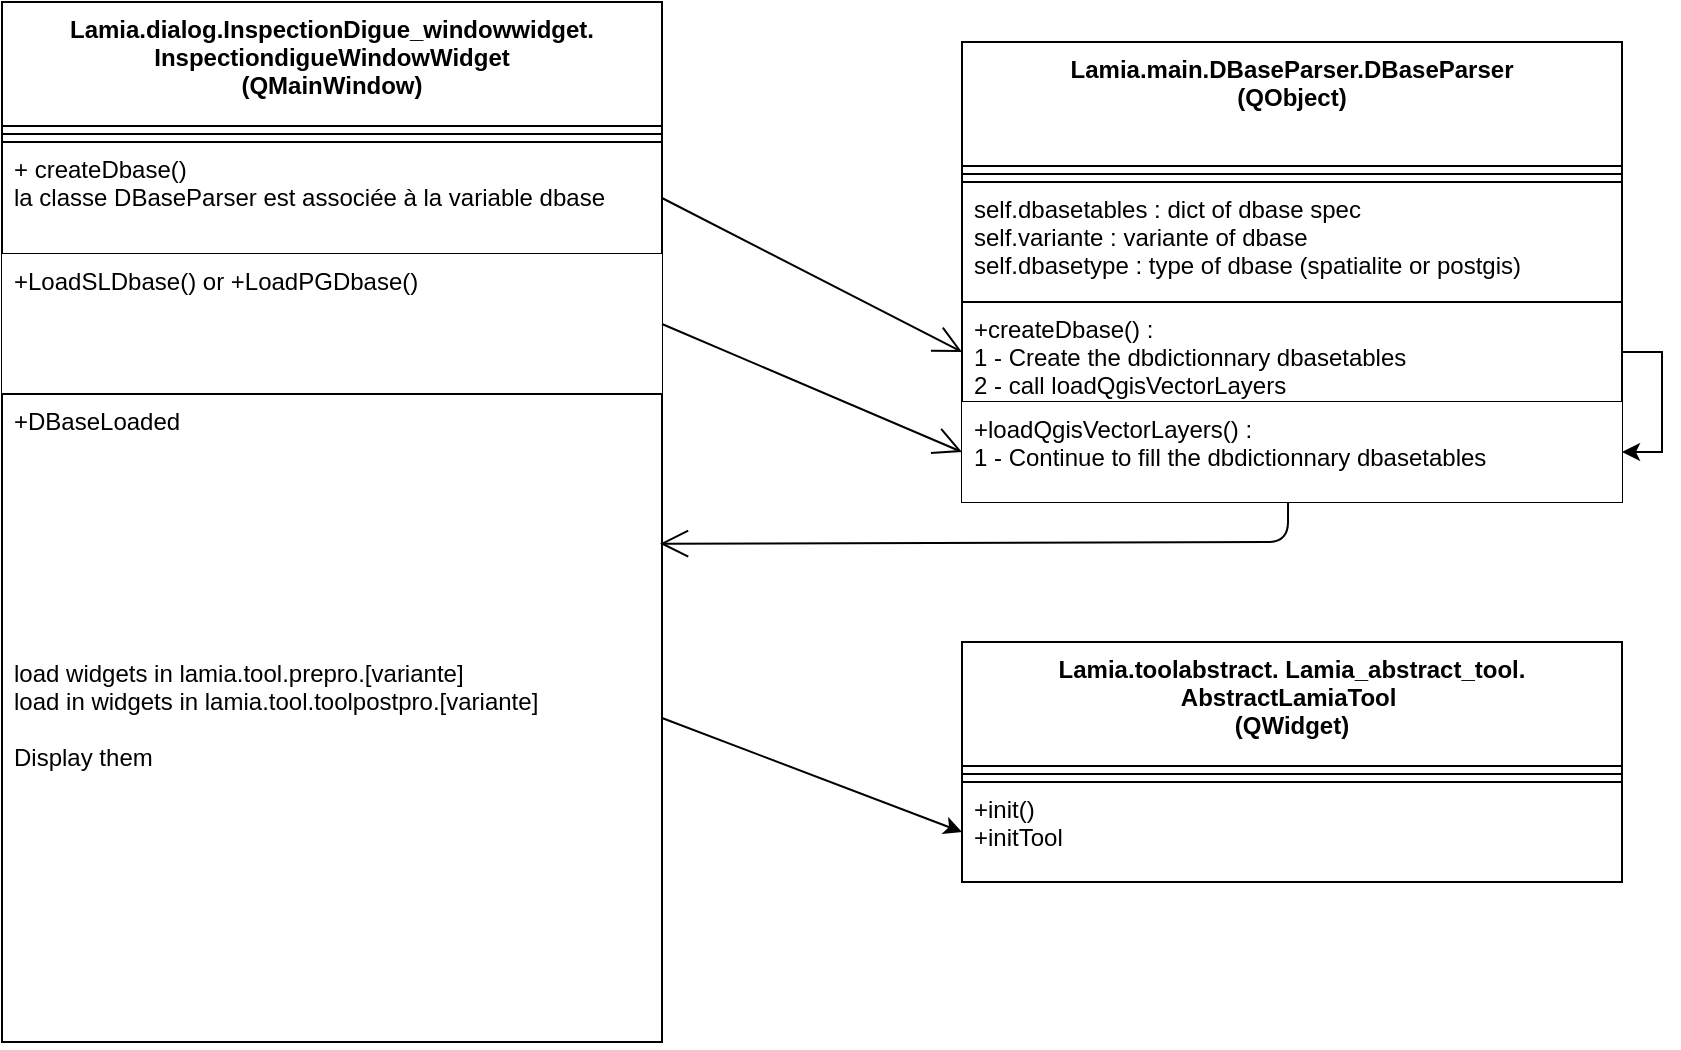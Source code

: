 <mxfile version="11.3.0" type="device" pages="3"><diagram id="ik0eYFzj_wuF2Z6kRXE1" name="General"><mxGraphModel dx="1072" dy="833" grid="1" gridSize="10" guides="1" tooltips="1" connect="1" arrows="1" fold="1" page="1" pageScale="1" pageWidth="1169" pageHeight="827" math="0" shadow="0"><root><mxCell id="0"/><mxCell id="1" parent="0"/><mxCell id="1d1U2Jbhax-rQc8BP4lt-5" value="Lamia.dialog.InspectionDigue_windowwidget.&#10;InspectiondigueWindowWidget&#10;(QMainWindow)" style="swimlane;fontStyle=1;align=center;verticalAlign=top;childLayout=stackLayout;horizontal=1;startSize=62;horizontalStack=0;resizeParent=1;resizeParentMax=0;resizeLast=0;collapsible=1;marginBottom=0;fillColor=#ffffff;" vertex="1" parent="1"><mxGeometry x="50" y="30" width="330" height="520" as="geometry"/></mxCell><mxCell id="1d1U2Jbhax-rQc8BP4lt-7" value="" style="line;strokeWidth=1;fillColor=none;align=left;verticalAlign=middle;spacingTop=-1;spacingLeft=3;spacingRight=3;rotatable=0;labelPosition=right;points=[];portConstraint=eastwest;" vertex="1" parent="1d1U2Jbhax-rQc8BP4lt-5"><mxGeometry y="62" width="330" height="8" as="geometry"/></mxCell><mxCell id="1d1U2Jbhax-rQc8BP4lt-8" value="+ createDbase()&#10;la classe DBaseParser est associée à la variable dbase" style="text;strokeColor=#000000;fillColor=#ffffff;align=left;verticalAlign=top;spacingLeft=4;spacingRight=4;overflow=hidden;rotatable=0;points=[[0,0.5],[1,0.5]];portConstraint=eastwest;rounded=0;" vertex="1" parent="1d1U2Jbhax-rQc8BP4lt-5"><mxGeometry y="70" width="330" height="56" as="geometry"/></mxCell><mxCell id="1d1U2Jbhax-rQc8BP4lt-17" value="+LoadSLDbase() or +LoadPGDbase()" style="text;strokeColor=none;fillColor=#ffffff;align=left;verticalAlign=top;spacingLeft=4;spacingRight=4;overflow=hidden;rotatable=0;points=[[0,0.5],[1,0.5]];portConstraint=eastwest;" vertex="1" parent="1d1U2Jbhax-rQc8BP4lt-5"><mxGeometry y="126" width="330" height="70" as="geometry"/></mxCell><mxCell id="1d1U2Jbhax-rQc8BP4lt-24" value="+DBaseLoaded&#10;&#10;&#10;&#10;&#10;&#10;&#10;&#10;&#10;load widgets in lamia.tool.prepro.[variante]&#10;load in widgets in lamia.tool.toolpostpro.[variante]&#10;&#10;Display them&#10; " style="text;strokeColor=#000000;fillColor=#ffffff;align=left;verticalAlign=top;spacingLeft=4;spacingRight=4;overflow=hidden;rotatable=0;points=[[0,0.5],[1,0.5]];portConstraint=eastwest;" vertex="1" parent="1d1U2Jbhax-rQc8BP4lt-5"><mxGeometry y="196" width="330" height="324" as="geometry"/></mxCell><mxCell id="1d1U2Jbhax-rQc8BP4lt-9" value="Lamia.main.DBaseParser.DBaseParser&#10;(QObject)" style="swimlane;fontStyle=1;align=center;verticalAlign=top;childLayout=stackLayout;horizontal=1;startSize=62;horizontalStack=0;resizeParent=1;resizeParentMax=0;resizeLast=0;collapsible=1;marginBottom=0;fillColor=#ffffff;" vertex="1" parent="1"><mxGeometry x="530" y="50" width="330" height="230" as="geometry"/></mxCell><mxCell id="1d1U2Jbhax-rQc8BP4lt-11" value="" style="line;strokeWidth=1;fillColor=none;align=left;verticalAlign=middle;spacingTop=-1;spacingLeft=3;spacingRight=3;rotatable=0;labelPosition=right;points=[];portConstraint=eastwest;" vertex="1" parent="1d1U2Jbhax-rQc8BP4lt-9"><mxGeometry y="62" width="330" height="8" as="geometry"/></mxCell><mxCell id="1d1U2Jbhax-rQc8BP4lt-12" value="self.dbasetables : dict of dbase spec&#10;self.variante : variante of dbase&#10;self.dbasetype : type of dbase (spatialite or postgis)" style="text;strokeColor=#000000;fillColor=#ffffff;align=left;verticalAlign=top;spacingLeft=4;spacingRight=4;overflow=hidden;rotatable=0;points=[[0,0.5],[1,0.5]];portConstraint=eastwest;" vertex="1" parent="1d1U2Jbhax-rQc8BP4lt-9"><mxGeometry y="70" width="330" height="60" as="geometry"/></mxCell><mxCell id="1d1U2Jbhax-rQc8BP4lt-22" style="edgeStyle=orthogonalEdgeStyle;rounded=0;orthogonalLoop=1;jettySize=auto;html=1;exitX=1;exitY=0.5;exitDx=0;exitDy=0;entryX=1;entryY=0.5;entryDx=0;entryDy=0;" edge="1" parent="1d1U2Jbhax-rQc8BP4lt-9" source="1d1U2Jbhax-rQc8BP4lt-18" target="1d1U2Jbhax-rQc8BP4lt-19"><mxGeometry relative="1" as="geometry"/></mxCell><mxCell id="1d1U2Jbhax-rQc8BP4lt-18" value="+createDbase() :&#10;1 - Create the dbdictionnary dbasetables &#10;2 - call loadQgisVectorLayers&#10;&#10;" style="text;strokeColor=#000000;fillColor=#ffffff;align=left;verticalAlign=top;spacingLeft=4;spacingRight=4;overflow=hidden;rotatable=0;points=[[0,0.5],[1,0.5]];portConstraint=eastwest;" vertex="1" parent="1d1U2Jbhax-rQc8BP4lt-9"><mxGeometry y="130" width="330" height="50" as="geometry"/></mxCell><mxCell id="1d1U2Jbhax-rQc8BP4lt-19" value="+loadQgisVectorLayers() :&#10;1 - Continue to fill the dbdictionnary dbasetables &#10;&#10;" style="text;strokeColor=none;fillColor=#ffffff;align=left;verticalAlign=top;spacingLeft=4;spacingRight=4;overflow=hidden;rotatable=0;points=[[0,0.5],[1,0.5]];portConstraint=eastwest;" vertex="1" parent="1d1U2Jbhax-rQc8BP4lt-9"><mxGeometry y="180" width="330" height="50" as="geometry"/></mxCell><mxCell id="1d1U2Jbhax-rQc8BP4lt-20" value="" style="endArrow=open;endFill=1;endSize=12;html=1;exitX=1;exitY=0.5;exitDx=0;exitDy=0;entryX=0;entryY=0.5;entryDx=0;entryDy=0;" edge="1" parent="1" source="1d1U2Jbhax-rQc8BP4lt-8" target="1d1U2Jbhax-rQc8BP4lt-18"><mxGeometry width="160" relative="1" as="geometry"><mxPoint x="50" y="290" as="sourcePoint"/><mxPoint x="210" y="290" as="targetPoint"/></mxGeometry></mxCell><mxCell id="1d1U2Jbhax-rQc8BP4lt-27" value="" style="endArrow=open;endFill=1;endSize=12;html=1;exitX=0.494;exitY=1;exitDx=0;exitDy=0;entryX=0.997;entryY=0.231;entryDx=0;entryDy=0;entryPerimeter=0;exitPerimeter=0;" edge="1" parent="1" source="1d1U2Jbhax-rQc8BP4lt-19" target="1d1U2Jbhax-rQc8BP4lt-24"><mxGeometry width="160" relative="1" as="geometry"><mxPoint x="50" y="400" as="sourcePoint"/><mxPoint x="210" y="400" as="targetPoint"/><Array as="points"><mxPoint x="693" y="300"/></Array></mxGeometry></mxCell><mxCell id="1d1U2Jbhax-rQc8BP4lt-28" value="" style="endArrow=open;endFill=1;endSize=12;html=1;exitX=1;exitY=0.5;exitDx=0;exitDy=0;" edge="1" parent="1" source="1d1U2Jbhax-rQc8BP4lt-17"><mxGeometry width="160" relative="1" as="geometry"><mxPoint x="390" y="222" as="sourcePoint"/><mxPoint x="530" y="255" as="targetPoint"/></mxGeometry></mxCell><mxCell id="XNCs8tLn56OIj0CFqGYd-1" value="Lamia.toolabstract. Lamia_abstract_tool.&#10;AbstractLamiaTool &#10;(QWidget)" style="swimlane;fontStyle=1;align=center;verticalAlign=top;childLayout=stackLayout;horizontal=1;startSize=62;horizontalStack=0;resizeParent=1;resizeParentMax=0;resizeLast=0;collapsible=1;marginBottom=0;fillColor=#ffffff;" vertex="1" parent="1"><mxGeometry x="530" y="350" width="330" height="120" as="geometry"><mxRectangle x="530" y="320" width="410" height="62" as="alternateBounds"/></mxGeometry></mxCell><mxCell id="XNCs8tLn56OIj0CFqGYd-2" value="" style="line;strokeWidth=1;fillColor=none;align=left;verticalAlign=middle;spacingTop=-1;spacingLeft=3;spacingRight=3;rotatable=0;labelPosition=right;points=[];portConstraint=eastwest;" vertex="1" parent="XNCs8tLn56OIj0CFqGYd-1"><mxGeometry y="62" width="330" height="8" as="geometry"/></mxCell><mxCell id="XNCs8tLn56OIj0CFqGYd-5" value="+init()&#10;+initTool&#10;&#10;" style="text;strokeColor=#000000;fillColor=#ffffff;align=left;verticalAlign=top;spacingLeft=4;spacingRight=4;overflow=hidden;rotatable=0;points=[[0,0.5],[1,0.5]];portConstraint=eastwest;" vertex="1" parent="XNCs8tLn56OIj0CFqGYd-1"><mxGeometry y="70" width="330" height="50" as="geometry"/></mxCell><mxCell id="XNCs8tLn56OIj0CFqGYd-7" value="" style="endArrow=classic;html=1;exitX=1;exitY=0.5;exitDx=0;exitDy=0;entryX=0;entryY=0.5;entryDx=0;entryDy=0;" edge="1" parent="1" source="1d1U2Jbhax-rQc8BP4lt-24" target="XNCs8tLn56OIj0CFqGYd-5"><mxGeometry width="50" height="50" relative="1" as="geometry"><mxPoint x="50" y="620" as="sourcePoint"/><mxPoint x="440" y="600" as="targetPoint"/></mxGeometry></mxCell></root></mxGraphModel></diagram><diagram id="BBwHRiUCMdceihMugIpf" name="Général2"><mxGraphModel dx="1531" dy="1190" grid="1" gridSize="10" guides="1" tooltips="1" connect="1" arrows="1" fold="1" page="1" pageScale="1" pageWidth="1169" pageHeight="827" math="0" shadow="0"><root><mxCell id="FQ02xQy39RdF-2V-F9XH-0"/><mxCell id="FQ02xQy39RdF-2V-F9XH-1" parent="FQ02xQy39RdF-2V-F9XH-0"/></root></mxGraphModel></diagram><diagram id="Z9iyJLnrNGWeAwqPq7MN" name="Activite-base_données"><mxGraphModel dx="1072" dy="833" grid="1" gridSize="10" guides="1" tooltips="1" connect="1" arrows="1" fold="1" page="1" pageScale="1" pageWidth="1169" pageHeight="827" math="0" shadow="0"><root><mxCell id="_N70oL2r6HbJRzbwxPIe-0"/><mxCell id="_N70oL2r6HbJRzbwxPIe-1" parent="_N70oL2r6HbJRzbwxPIe-0"/><mxCell id="_N70oL2r6HbJRzbwxPIe-2" value="Création base données" style="rhombus;whiteSpace=wrap;html=1;rounded=0;strokeColor=#000000;fillColor=#ffffff;" vertex="1" parent="_N70oL2r6HbJRzbwxPIe-1"><mxGeometry x="20" y="20" width="210" height="80" as="geometry"/></mxCell><mxCell id="_N70oL2r6HbJRzbwxPIe-3" value="Ouverture base données" style="rhombus;whiteSpace=wrap;html=1;rounded=0;strokeColor=#000000;fillColor=#ffffff;" vertex="1" parent="_N70oL2r6HbJRzbwxPIe-1"><mxGeometry x="290" y="30" width="210" height="80" as="geometry"/></mxCell><mxCell id="_N70oL2r6HbJRzbwxPIe-13" style="edgeStyle=orthogonalEdgeStyle;rounded=0;orthogonalLoop=1;jettySize=auto;html=1;exitX=1;exitY=0.5;exitDx=0;exitDy=0;entryX=1;entryY=0.5;entryDx=0;entryDy=0;" edge="1" parent="_N70oL2r6HbJRzbwxPIe-1" source="_N70oL2r6HbJRzbwxPIe-5" target="_N70oL2r6HbJRzbwxPIe-6"><mxGeometry relative="1" as="geometry"/></mxCell><mxCell id="_N70oL2r6HbJRzbwxPIe-5" value="Vérification des mises à jour et application" style="rhombus;whiteSpace=wrap;html=1;rounded=0;strokeColor=#000000;fillColor=#ffffff;" vertex="1" parent="_N70oL2r6HbJRzbwxPIe-1"><mxGeometry x="290" y="230" width="210" height="80" as="geometry"/></mxCell><mxCell id="_N70oL2r6HbJRzbwxPIe-6" value="Création du dictionnaire" style="rhombus;whiteSpace=wrap;html=1;rounded=0;strokeColor=#000000;fillColor=#ffffff;" vertex="1" parent="_N70oL2r6HbJRzbwxPIe-1"><mxGeometry x="290" y="130" width="210" height="80" as="geometry"/></mxCell><mxCell id="_N70oL2r6HbJRzbwxPIe-7" value="Création du dictionnaire" style="rhombus;whiteSpace=wrap;html=1;rounded=0;strokeColor=#000000;fillColor=#ffffff;" vertex="1" parent="_N70oL2r6HbJRzbwxPIe-1"><mxGeometry x="20" y="130" width="210" height="80" as="geometry"/></mxCell><mxCell id="_N70oL2r6HbJRzbwxPIe-8" value="" style="endArrow=classic;html=1;exitX=0.5;exitY=1;exitDx=0;exitDy=0;entryX=0.5;entryY=0;entryDx=0;entryDy=0;" edge="1" parent="_N70oL2r6HbJRzbwxPIe-1" source="_N70oL2r6HbJRzbwxPIe-2" target="_N70oL2r6HbJRzbwxPIe-7"><mxGeometry width="50" height="50" relative="1" as="geometry"><mxPoint x="20" y="380" as="sourcePoint"/><mxPoint x="70" y="330" as="targetPoint"/></mxGeometry></mxCell><mxCell id="_N70oL2r6HbJRzbwxPIe-9" value="" style="endArrow=classic;html=1;exitX=0.5;exitY=1;exitDx=0;exitDy=0;entryX=0.5;entryY=0;entryDx=0;entryDy=0;" edge="1" parent="_N70oL2r6HbJRzbwxPIe-1" source="_N70oL2r6HbJRzbwxPIe-3" target="_N70oL2r6HbJRzbwxPIe-6"><mxGeometry width="50" height="50" relative="1" as="geometry"><mxPoint x="135" y="110" as="sourcePoint"/><mxPoint x="135" y="130" as="targetPoint"/></mxGeometry></mxCell><mxCell id="_N70oL2r6HbJRzbwxPIe-10" value="" style="endArrow=classic;html=1;exitX=0.5;exitY=1;exitDx=0;exitDy=0;" edge="1" parent="_N70oL2r6HbJRzbwxPIe-1" source="_N70oL2r6HbJRzbwxPIe-6" target="_N70oL2r6HbJRzbwxPIe-5"><mxGeometry width="50" height="50" relative="1" as="geometry"><mxPoint x="405" y="120" as="sourcePoint"/><mxPoint x="405" y="130" as="targetPoint"/></mxGeometry></mxCell><mxCell id="_N70oL2r6HbJRzbwxPIe-12" value="" style="endArrow=classic;html=1;exitX=0.5;exitY=1;exitDx=0;exitDy=0;entryX=0.5;entryY=0;entryDx=0;entryDy=0;" edge="1" parent="_N70oL2r6HbJRzbwxPIe-1" source="_N70oL2r6HbJRzbwxPIe-7" target="_N70oL2r6HbJRzbwxPIe-14"><mxGeometry width="50" height="50" relative="1" as="geometry"><mxPoint x="20" y="470" as="sourcePoint"/><mxPoint x="70" y="420" as="targetPoint"/></mxGeometry></mxCell><mxCell id="_N70oL2r6HbJRzbwxPIe-14" value="Chargement des layers QGis" style="rhombus;whiteSpace=wrap;html=1;rounded=0;strokeColor=#000000;fillColor=#ffffff;" vertex="1" parent="_N70oL2r6HbJRzbwxPIe-1"><mxGeometry x="160" y="350" width="210" height="80" as="geometry"/></mxCell><mxCell id="_N70oL2r6HbJRzbwxPIe-15" value="" style="endArrow=classic;html=1;exitX=0.5;exitY=1;exitDx=0;exitDy=0;entryX=0.5;entryY=0;entryDx=0;entryDy=0;" edge="1" parent="_N70oL2r6HbJRzbwxPIe-1" source="_N70oL2r6HbJRzbwxPIe-5" target="_N70oL2r6HbJRzbwxPIe-14"><mxGeometry width="50" height="50" relative="1" as="geometry"><mxPoint x="135" y="220" as="sourcePoint"/><mxPoint x="250" y="340" as="targetPoint"/></mxGeometry></mxCell><mxCell id="_N70oL2r6HbJRzbwxPIe-16" value="Création de l'interface" style="rhombus;whiteSpace=wrap;html=1;rounded=0;strokeColor=#000000;fillColor=#ffffff;" vertex="1" parent="_N70oL2r6HbJRzbwxPIe-1"><mxGeometry x="160" y="460" width="210" height="80" as="geometry"/></mxCell><mxCell id="_N70oL2r6HbJRzbwxPIe-17" value="" style="endArrow=classic;html=1;exitX=0.5;exitY=1;exitDx=0;exitDy=0;entryX=0.5;entryY=0;entryDx=0;entryDy=0;" edge="1" parent="_N70oL2r6HbJRzbwxPIe-1" source="_N70oL2r6HbJRzbwxPIe-14" target="_N70oL2r6HbJRzbwxPIe-16"><mxGeometry width="50" height="50" relative="1" as="geometry"><mxPoint x="405" y="320" as="sourcePoint"/><mxPoint x="275" y="360" as="targetPoint"/></mxGeometry></mxCell></root></mxGraphModel></diagram></mxfile>